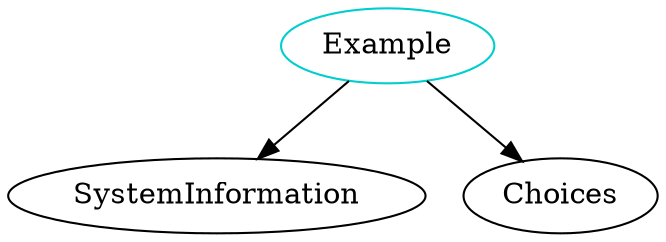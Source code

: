 digraph example{
Example -> SystemInformation;
Example -> Choices;
Example	[shape=oval, color=cyan3, label="Example"];
}
